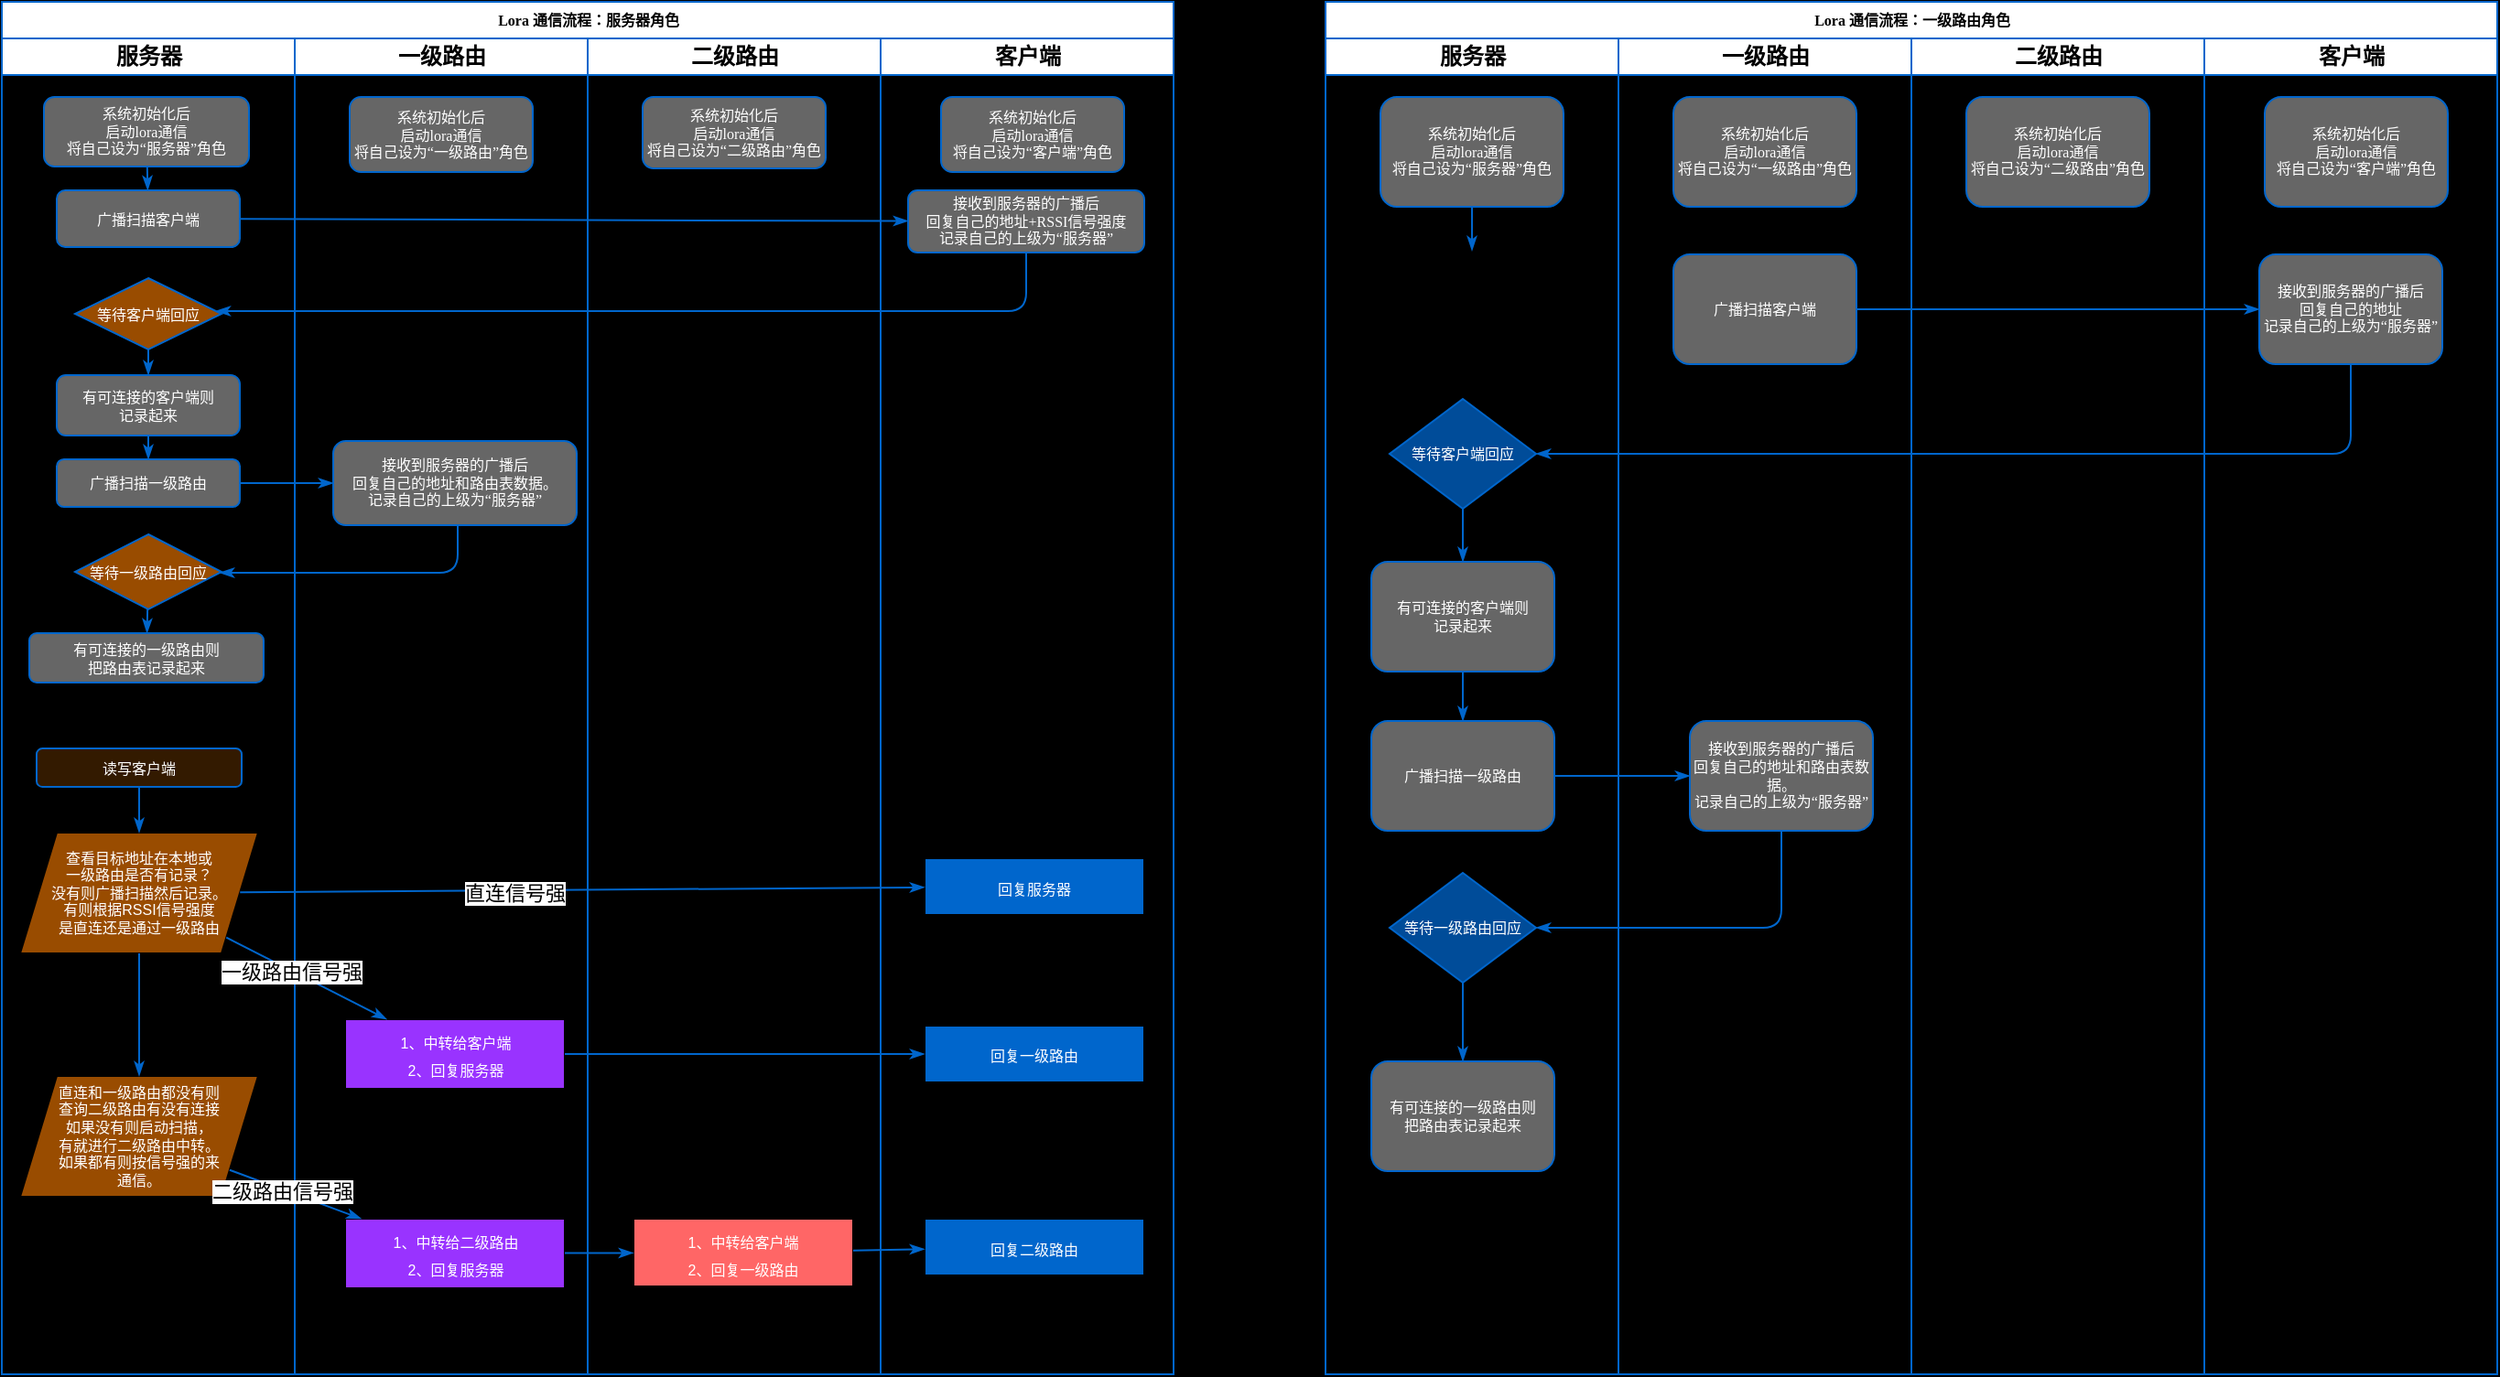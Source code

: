 <mxfile version="24.4.0" type="github">
  <diagram name="Page-1" id="74e2e168-ea6b-b213-b513-2b3c1d86103e">
    <mxGraphModel dx="1181" dy="654" grid="0" gridSize="10" guides="1" tooltips="1" connect="1" arrows="1" fold="1" page="1" pageScale="1" pageWidth="1654" pageHeight="1169" background="#000000" math="0" shadow="0">
      <root>
        <mxCell id="0" />
        <mxCell id="1" parent="0" />
        <mxCell id="77e6c97f196da883-1" value="Lora 通信流程：服务器角色" style="swimlane;html=1;childLayout=stackLayout;startSize=20;rounded=0;shadow=0;labelBackgroundColor=none;strokeWidth=1;fontFamily=Verdana;fontSize=8;align=center;strokeColor=#0066CC;" parent="1" vertex="1">
          <mxGeometry x="70" y="40" width="640" height="750" as="geometry" />
        </mxCell>
        <mxCell id="77e6c97f196da883-2" value="&lt;font color=&quot;#000000&quot;&gt;服务器&lt;/font&gt;" style="swimlane;html=1;startSize=20;strokeColor=#0066CC;fontColor=#FFFFFF;" parent="77e6c97f196da883-1" vertex="1">
          <mxGeometry y="20" width="160" height="730" as="geometry" />
        </mxCell>
        <mxCell id="77e6c97f196da883-8" value="系统初始化后&lt;div&gt;启动lora通信&lt;/div&gt;&lt;div&gt;将自己设为“服务器”角色&lt;/div&gt;" style="rounded=1;whiteSpace=wrap;html=1;shadow=0;labelBackgroundColor=none;strokeWidth=1;fontFamily=Verdana;fontSize=8;align=center;strokeColor=#0066CC;fillColor=#666666;fontColor=#FFFFFF;" parent="77e6c97f196da883-2" vertex="1">
          <mxGeometry x="23" y="32" width="112" height="38" as="geometry" />
        </mxCell>
        <mxCell id="77e6c97f196da883-26" style="rounded=1;html=1;labelBackgroundColor=none;startArrow=none;startFill=0;startSize=5;endArrow=classicThin;endFill=1;endSize=5;jettySize=auto;orthogonalLoop=1;strokeWidth=1;fontFamily=Verdana;fontSize=8;strokeColor=#0066CC;" parent="77e6c97f196da883-2" source="77e6c97f196da883-8" target="rvzNmCv426vPERhAY20t-1" edge="1">
          <mxGeometry relative="1" as="geometry">
            <mxPoint x="80" y="116.0" as="targetPoint" />
          </mxGeometry>
        </mxCell>
        <mxCell id="rvzNmCv426vPERhAY20t-1" value="广播扫描&lt;span style=&quot;background-color: initial;&quot;&gt;客户端&lt;/span&gt;" style="rounded=1;whiteSpace=wrap;html=1;shadow=0;labelBackgroundColor=none;strokeWidth=1;fontFamily=Verdana;fontSize=8;align=center;strokeColor=#0066CC;fillColor=#666666;fontColor=#FFFFFF;" vertex="1" parent="77e6c97f196da883-2">
          <mxGeometry x="30" y="83" width="100" height="31" as="geometry" />
        </mxCell>
        <mxCell id="77e6c97f196da883-13" value="等待客户端回应" style="rhombus;whiteSpace=wrap;html=1;rounded=0;shadow=0;labelBackgroundColor=none;strokeWidth=1;fontFamily=Verdana;fontSize=8;align=center;strokeColor=#0066CC;fillColor=#994C00;fontColor=#FFFFFF;" parent="77e6c97f196da883-2" vertex="1">
          <mxGeometry x="40" y="131" width="80" height="39" as="geometry" />
        </mxCell>
        <mxCell id="rvzNmCv426vPERhAY20t-4" value="有可连接的客户端则&lt;div&gt;记录起来&lt;/div&gt;" style="rounded=1;whiteSpace=wrap;html=1;shadow=0;labelBackgroundColor=none;strokeWidth=1;fontFamily=Verdana;fontSize=8;align=center;strokeColor=#0066CC;fillColor=#666666;fontColor=#FFFFFF;" vertex="1" parent="77e6c97f196da883-2">
          <mxGeometry x="30" y="184" width="100" height="33" as="geometry" />
        </mxCell>
        <mxCell id="rvzNmCv426vPERhAY20t-5" style="rounded=1;html=1;labelBackgroundColor=none;startArrow=none;startFill=0;startSize=5;endArrow=classicThin;endFill=1;endSize=5;jettySize=auto;orthogonalLoop=1;strokeWidth=1;fontFamily=Verdana;fontSize=8;strokeColor=#0066CC;" edge="1" parent="77e6c97f196da883-2" source="77e6c97f196da883-13" target="rvzNmCv426vPERhAY20t-4">
          <mxGeometry relative="1" as="geometry">
            <mxPoint x="74.66" y="269" as="sourcePoint" />
            <mxPoint x="74.66" y="293.0" as="targetPoint" />
          </mxGeometry>
        </mxCell>
        <mxCell id="rvzNmCv426vPERhAY20t-9" value="广播&lt;span style=&quot;background-color: initial;&quot;&gt;扫描一级路由&lt;/span&gt;" style="rounded=1;whiteSpace=wrap;html=1;shadow=0;labelBackgroundColor=none;strokeWidth=1;fontFamily=Verdana;fontSize=8;align=center;strokeColor=#0066CC;fillColor=#666666;fontColor=#FFFFFF;" vertex="1" parent="77e6c97f196da883-2">
          <mxGeometry x="30" y="230" width="100" height="26" as="geometry" />
        </mxCell>
        <mxCell id="rvzNmCv426vPERhAY20t-11" style="rounded=1;html=1;labelBackgroundColor=none;startArrow=none;startFill=0;startSize=5;endArrow=classicThin;endFill=1;endSize=5;jettySize=auto;orthogonalLoop=1;strokeWidth=1;fontFamily=Verdana;fontSize=8;strokeColor=#0066CC;" edge="1" parent="77e6c97f196da883-2" source="rvzNmCv426vPERhAY20t-4" target="rvzNmCv426vPERhAY20t-9">
          <mxGeometry relative="1" as="geometry">
            <mxPoint x="85" y="267" as="sourcePoint" />
            <mxPoint x="86" y="306" as="targetPoint" />
          </mxGeometry>
        </mxCell>
        <mxCell id="rvzNmCv426vPERhAY20t-15" value="等待一级路由回应" style="rhombus;whiteSpace=wrap;html=1;rounded=0;shadow=0;labelBackgroundColor=none;strokeWidth=1;fontFamily=Verdana;fontSize=8;align=center;strokeColor=#0066CC;fillColor=#994C00;fontColor=#FFFFFF;" vertex="1" parent="77e6c97f196da883-2">
          <mxGeometry x="40" y="271" width="80" height="41" as="geometry" />
        </mxCell>
        <mxCell id="rvzNmCv426vPERhAY20t-16" value="有可连接的一级路由则&lt;div&gt;把路由表记录起来&lt;/div&gt;" style="rounded=1;whiteSpace=wrap;html=1;shadow=0;labelBackgroundColor=none;strokeWidth=1;fontFamily=Verdana;fontSize=8;align=center;strokeColor=#0066CC;fillColor=#666666;fontColor=#FFFFFF;" vertex="1" parent="77e6c97f196da883-2">
          <mxGeometry x="15" y="325" width="128" height="27" as="geometry" />
        </mxCell>
        <mxCell id="rvzNmCv426vPERhAY20t-17" style="rounded=1;html=1;labelBackgroundColor=none;startArrow=none;startFill=0;startSize=5;endArrow=classicThin;endFill=1;endSize=5;jettySize=auto;orthogonalLoop=1;strokeWidth=1;fontFamily=Verdana;fontSize=8;strokeColor=#0066CC;" edge="1" parent="77e6c97f196da883-2" source="rvzNmCv426vPERhAY20t-15" target="rvzNmCv426vPERhAY20t-16">
          <mxGeometry relative="1" as="geometry">
            <mxPoint x="93" y="522" as="sourcePoint" />
            <mxPoint x="93" y="549" as="targetPoint" />
          </mxGeometry>
        </mxCell>
        <mxCell id="rvzNmCv426vPERhAY20t-44" value="读写客户端" style="rounded=1;whiteSpace=wrap;html=1;shadow=0;labelBackgroundColor=none;strokeWidth=1;fontFamily=Verdana;fontSize=8;align=center;strokeColor=#0066CC;fillColor=#331A00;fontColor=#FFFFFF;" vertex="1" parent="77e6c97f196da883-2">
          <mxGeometry x="19" y="388" width="112" height="21" as="geometry" />
        </mxCell>
        <mxCell id="rvzNmCv426vPERhAY20t-59" value="" style="edgeStyle=orthogonalEdgeStyle;rounded=0;orthogonalLoop=1;jettySize=auto;html=1;" edge="1" parent="77e6c97f196da883-2" source="rvzNmCv426vPERhAY20t-46" target="rvzNmCv426vPERhAY20t-58">
          <mxGeometry relative="1" as="geometry" />
        </mxCell>
        <mxCell id="rvzNmCv426vPERhAY20t-46" value="查看目标地址在本地或&lt;div&gt;一级路由&lt;span style=&quot;background-color: initial;&quot;&gt;是否有记录？&lt;/span&gt;&lt;div&gt;&lt;div&gt;没有则广播扫描然后记录。&lt;/div&gt;&lt;div&gt;有则根据RSSI信号强度&lt;/div&gt;&lt;div&gt;是直连还是通过一级路由&lt;/div&gt;&lt;/div&gt;&lt;/div&gt;" style="shape=parallelogram;perimeter=parallelogramPerimeter;whiteSpace=wrap;html=1;fixedSize=1;fillColor=#994C00;fontColor=#FFFFFF;fontSize=8;" vertex="1" parent="77e6c97f196da883-2">
          <mxGeometry x="10" y="434" width="130" height="66" as="geometry" />
        </mxCell>
        <mxCell id="rvzNmCv426vPERhAY20t-47" style="rounded=1;html=1;labelBackgroundColor=none;startArrow=none;startFill=0;startSize=5;endArrow=classicThin;endFill=1;endSize=5;jettySize=auto;orthogonalLoop=1;strokeWidth=1;fontFamily=Verdana;fontSize=8;strokeColor=#0066CC;" edge="1" parent="77e6c97f196da883-2" source="rvzNmCv426vPERhAY20t-44" target="rvzNmCv426vPERhAY20t-46">
          <mxGeometry relative="1" as="geometry">
            <mxPoint x="90" y="227" as="sourcePoint" />
            <mxPoint x="92" y="261" as="targetPoint" />
          </mxGeometry>
        </mxCell>
        <mxCell id="rvzNmCv426vPERhAY20t-58" value="直连和一级路由都没有则&lt;div&gt;查询二级路由有没有连接&lt;/div&gt;&lt;div&gt;如果没有则启动扫描，&lt;/div&gt;&lt;div&gt;有就进行二级路由中转。&lt;/div&gt;&lt;div&gt;如果都有则按信号强的来&lt;/div&gt;&lt;div&gt;通信。&lt;/div&gt;" style="shape=parallelogram;perimeter=parallelogramPerimeter;whiteSpace=wrap;html=1;fixedSize=1;fillColor=#994C00;fontColor=#FFFFFF;fontSize=8;" vertex="1" parent="77e6c97f196da883-2">
          <mxGeometry x="10" y="567" width="130" height="66" as="geometry" />
        </mxCell>
        <mxCell id="rvzNmCv426vPERhAY20t-60" style="rounded=1;html=1;labelBackgroundColor=none;startArrow=none;startFill=0;startSize=5;endArrow=classicThin;endFill=1;endSize=5;jettySize=auto;orthogonalLoop=1;strokeWidth=1;fontFamily=Verdana;fontSize=8;strokeColor=#0066CC;exitX=0.5;exitY=1;exitDx=0;exitDy=0;" edge="1" parent="77e6c97f196da883-2" source="rvzNmCv426vPERhAY20t-46" target="rvzNmCv426vPERhAY20t-58">
          <mxGeometry relative="1" as="geometry">
            <mxPoint x="85" y="419" as="sourcePoint" />
            <mxPoint x="85" y="444" as="targetPoint" />
          </mxGeometry>
        </mxCell>
        <mxCell id="77e6c97f196da883-3" value="一级路由" style="swimlane;html=1;startSize=20;strokeColor=#0066CC;" parent="77e6c97f196da883-1" vertex="1">
          <mxGeometry x="160" y="20" width="160" height="730" as="geometry" />
        </mxCell>
        <mxCell id="rvzNmCv426vPERhAY20t-6" value="系统初始化后&lt;div&gt;启动lora通信&lt;/div&gt;&lt;div&gt;将自己设为“一级路由”角色&lt;/div&gt;" style="rounded=1;whiteSpace=wrap;html=1;shadow=0;labelBackgroundColor=none;strokeWidth=1;fontFamily=Verdana;fontSize=8;align=center;strokeColor=#0066CC;fillColor=#666666;fontColor=#FFFFFF;" vertex="1" parent="77e6c97f196da883-3">
          <mxGeometry x="30" y="32" width="100" height="41" as="geometry" />
        </mxCell>
        <mxCell id="rvzNmCv426vPERhAY20t-43" style="edgeStyle=orthogonalEdgeStyle;rounded=0;orthogonalLoop=1;jettySize=auto;html=1;" edge="1" parent="77e6c97f196da883-3" source="rvzNmCv426vPERhAY20t-12">
          <mxGeometry relative="1" as="geometry">
            <mxPoint x="152.429" y="250" as="targetPoint" />
          </mxGeometry>
        </mxCell>
        <mxCell id="rvzNmCv426vPERhAY20t-12" value="接收到服务器的广播后&lt;div&gt;回复自己的地址和路由表数据。&lt;/div&gt;&lt;div&gt;记录自己的上级为“服务器”&lt;/div&gt;" style="rounded=1;whiteSpace=wrap;html=1;shadow=0;labelBackgroundColor=none;strokeWidth=1;fontFamily=Verdana;fontSize=8;align=center;strokeColor=#0066CC;fillColor=#666666;fontColor=#FFFFFF;" vertex="1" parent="77e6c97f196da883-3">
          <mxGeometry x="21" y="220" width="133" height="46" as="geometry" />
        </mxCell>
        <mxCell id="rvzNmCv426vPERhAY20t-51" value="&lt;font color=&quot;#ffffff&quot;&gt;&lt;span style=&quot;font-size: 8px;&quot;&gt;1、中转给客户端&lt;/span&gt;&lt;/font&gt;&lt;div&gt;&lt;font color=&quot;#ffffff&quot;&gt;&lt;span style=&quot;font-size: 8px;&quot;&gt;2、回复服务器&lt;/span&gt;&lt;/font&gt;&lt;/div&gt;" style="rounded=0;whiteSpace=wrap;html=1;fillColor=#9933FF;" vertex="1" parent="77e6c97f196da883-3">
          <mxGeometry x="27.5" y="536" width="120" height="38" as="geometry" />
        </mxCell>
        <mxCell id="rvzNmCv426vPERhAY20t-61" value="&lt;font color=&quot;#ffffff&quot;&gt;&lt;span style=&quot;font-size: 8px;&quot;&gt;1、中转给二级路由&lt;/span&gt;&lt;/font&gt;&lt;div&gt;&lt;font color=&quot;#ffffff&quot;&gt;&lt;span style=&quot;font-size: 8px;&quot;&gt;2、回复服务器&lt;/span&gt;&lt;/font&gt;&lt;/div&gt;" style="rounded=0;whiteSpace=wrap;html=1;fillColor=#9933FF;" vertex="1" parent="77e6c97f196da883-3">
          <mxGeometry x="27.5" y="645" width="120" height="38" as="geometry" />
        </mxCell>
        <mxCell id="77e6c97f196da883-4" value="二级路由" style="swimlane;html=1;startSize=20;strokeColor=#0066CC;" parent="77e6c97f196da883-1" vertex="1">
          <mxGeometry x="320" y="20" width="160" height="730" as="geometry" />
        </mxCell>
        <mxCell id="rvzNmCv426vPERhAY20t-7" value="系统初始化后&lt;div&gt;启动lora通信&lt;/div&gt;&lt;div&gt;将自己设为“二级路由”角色&lt;/div&gt;" style="rounded=1;whiteSpace=wrap;html=1;shadow=0;labelBackgroundColor=none;strokeWidth=1;fontFamily=Verdana;fontSize=8;align=center;strokeColor=#0066CC;fillColor=#666666;fontColor=#FFFFFF;" vertex="1" parent="77e6c97f196da883-4">
          <mxGeometry x="30" y="32" width="100" height="39" as="geometry" />
        </mxCell>
        <mxCell id="rvzNmCv426vPERhAY20t-66" value="&lt;font color=&quot;#ffffff&quot;&gt;&lt;span style=&quot;font-size: 8px;&quot;&gt;1、中转给客户端&lt;/span&gt;&lt;/font&gt;&lt;div&gt;&lt;font color=&quot;#ffffff&quot;&gt;&lt;span style=&quot;font-size: 8px;&quot;&gt;2、回复一级路由&lt;/span&gt;&lt;/font&gt;&lt;/div&gt;" style="rounded=0;whiteSpace=wrap;html=1;fillColor=#FF6666;" vertex="1" parent="77e6c97f196da883-4">
          <mxGeometry x="25" y="645" width="120" height="37" as="geometry" />
        </mxCell>
        <mxCell id="77e6c97f196da883-5" value="客户端" style="swimlane;html=1;startSize=20;strokeColor=#0066CC;" parent="77e6c97f196da883-1" vertex="1">
          <mxGeometry x="480" y="20" width="160" height="730" as="geometry" />
        </mxCell>
        <mxCell id="rvzNmCv426vPERhAY20t-2" value="接收到服务器的广播后&lt;div&gt;回复自己的地址+RSSI信号强度&lt;/div&gt;&lt;div&gt;记录自己的上级为“服务器”&lt;/div&gt;" style="rounded=1;whiteSpace=wrap;html=1;shadow=0;labelBackgroundColor=none;strokeWidth=1;fontFamily=Verdana;fontSize=8;align=center;strokeColor=#0066CC;fillColor=#666666;fontColor=#FFFFFF;" vertex="1" parent="77e6c97f196da883-5">
          <mxGeometry x="15" y="83" width="129" height="34" as="geometry" />
        </mxCell>
        <mxCell id="rvzNmCv426vPERhAY20t-8" value="系统初始化后&lt;div&gt;启动lora通信&lt;/div&gt;&lt;div&gt;将自己设为“客户端”角色&lt;/div&gt;" style="rounded=1;whiteSpace=wrap;html=1;shadow=0;labelBackgroundColor=none;strokeWidth=1;fontFamily=Verdana;fontSize=8;align=center;strokeColor=#0066CC;fillColor=#666666;fontColor=#FFFFFF;" vertex="1" parent="77e6c97f196da883-5">
          <mxGeometry x="33" y="32" width="100" height="41" as="geometry" />
        </mxCell>
        <mxCell id="rvzNmCv426vPERhAY20t-48" value="&lt;font style=&quot;font-size: 8px;&quot; color=&quot;#ffffff&quot;&gt;回复服务器&lt;/font&gt;" style="rounded=0;whiteSpace=wrap;html=1;fillColor=#0066CC;" vertex="1" parent="77e6c97f196da883-5">
          <mxGeometry x="24" y="448" width="120" height="31" as="geometry" />
        </mxCell>
        <mxCell id="rvzNmCv426vPERhAY20t-55" value="&lt;font style=&quot;font-size: 8px;&quot; color=&quot;#ffffff&quot;&gt;回复一级路由&lt;/font&gt;" style="rounded=0;whiteSpace=wrap;html=1;fillColor=#0066CC;" vertex="1" parent="77e6c97f196da883-5">
          <mxGeometry x="24" y="539.5" width="120" height="31" as="geometry" />
        </mxCell>
        <mxCell id="rvzNmCv426vPERhAY20t-64" value="&lt;font style=&quot;font-size: 8px;&quot; color=&quot;#ffffff&quot;&gt;回复二级路由&lt;/font&gt;" style="rounded=0;whiteSpace=wrap;html=1;fillColor=#0066CC;" vertex="1" parent="77e6c97f196da883-5">
          <mxGeometry x="24" y="645" width="120" height="31" as="geometry" />
        </mxCell>
        <mxCell id="rvzNmCv426vPERhAY20t-3" style="rounded=1;html=1;labelBackgroundColor=none;startArrow=none;startFill=0;startSize=5;endArrow=classicThin;endFill=1;endSize=5;jettySize=auto;orthogonalLoop=1;strokeWidth=1;fontFamily=Verdana;fontSize=8;strokeColor=#0066CC;" edge="1" parent="77e6c97f196da883-1" source="rvzNmCv426vPERhAY20t-1" target="rvzNmCv426vPERhAY20t-2">
          <mxGeometry relative="1" as="geometry">
            <mxPoint x="228" y="167.66" as="sourcePoint" />
            <mxPoint x="298" y="167.66" as="targetPoint" />
          </mxGeometry>
        </mxCell>
        <mxCell id="77e6c97f196da883-33" style="edgeStyle=orthogonalEdgeStyle;rounded=1;html=1;labelBackgroundColor=none;startArrow=none;startFill=0;startSize=5;endArrow=classicThin;endFill=1;endSize=5;jettySize=auto;orthogonalLoop=1;strokeWidth=1;fontFamily=Verdana;fontSize=8;strokeColor=#0066CC;" parent="77e6c97f196da883-1" source="rvzNmCv426vPERhAY20t-2" target="77e6c97f196da883-13" edge="1">
          <mxGeometry relative="1" as="geometry">
            <mxPoint x="202.24" y="329" as="sourcePoint" />
            <mxPoint x="597.24" y="351" as="targetPoint" />
            <Array as="points">
              <mxPoint x="560" y="169" />
            </Array>
          </mxGeometry>
        </mxCell>
        <mxCell id="rvzNmCv426vPERhAY20t-13" style="rounded=1;html=1;labelBackgroundColor=none;startArrow=none;startFill=0;startSize=5;endArrow=classicThin;endFill=1;endSize=5;jettySize=auto;orthogonalLoop=1;strokeWidth=1;fontFamily=Verdana;fontSize=8;strokeColor=#0066CC;" edge="1" parent="77e6c97f196da883-1" source="rvzNmCv426vPERhAY20t-9" target="rvzNmCv426vPERhAY20t-12">
          <mxGeometry relative="1" as="geometry">
            <mxPoint x="85" y="287" as="sourcePoint" />
            <mxPoint x="85" y="316" as="targetPoint" />
          </mxGeometry>
        </mxCell>
        <mxCell id="rvzNmCv426vPERhAY20t-14" style="edgeStyle=orthogonalEdgeStyle;rounded=1;html=1;labelBackgroundColor=none;startArrow=none;startFill=0;startSize=5;endArrow=classicThin;endFill=1;endSize=5;jettySize=auto;orthogonalLoop=1;strokeWidth=1;fontFamily=Verdana;fontSize=8;strokeColor=#0066CC;" edge="1" parent="77e6c97f196da883-1" source="rvzNmCv426vPERhAY20t-12" target="rvzNmCv426vPERhAY20t-15">
          <mxGeometry relative="1" as="geometry">
            <mxPoint x="561" y="483" as="sourcePoint" />
            <mxPoint x="190" y="566" as="targetPoint" />
            <Array as="points">
              <mxPoint x="249" y="312" />
            </Array>
          </mxGeometry>
        </mxCell>
        <mxCell id="rvzNmCv426vPERhAY20t-49" style="rounded=1;html=1;labelBackgroundColor=none;startArrow=none;startFill=0;startSize=5;endArrow=classicThin;endFill=1;endSize=5;jettySize=auto;orthogonalLoop=1;strokeWidth=1;fontFamily=Verdana;fontSize=8;strokeColor=#0066CC;" edge="1" parent="77e6c97f196da883-1" source="rvzNmCv426vPERhAY20t-46" target="rvzNmCv426vPERhAY20t-48">
          <mxGeometry relative="1" as="geometry">
            <mxPoint x="85" y="439" as="sourcePoint" />
            <mxPoint x="85" y="464" as="targetPoint" />
          </mxGeometry>
        </mxCell>
        <mxCell id="rvzNmCv426vPERhAY20t-50" value="直连信号强" style="edgeLabel;html=1;align=center;verticalAlign=middle;resizable=0;points=[];" vertex="1" connectable="0" parent="rvzNmCv426vPERhAY20t-49">
          <mxGeometry x="-0.201" y="-1" relative="1" as="geometry">
            <mxPoint as="offset" />
          </mxGeometry>
        </mxCell>
        <mxCell id="rvzNmCv426vPERhAY20t-52" style="rounded=1;html=1;labelBackgroundColor=none;startArrow=none;startFill=0;startSize=5;endArrow=classicThin;endFill=1;endSize=5;jettySize=auto;orthogonalLoop=1;strokeWidth=1;fontFamily=Verdana;fontSize=8;strokeColor=#0066CC;" edge="1" parent="77e6c97f196da883-1" source="rvzNmCv426vPERhAY20t-46" target="rvzNmCv426vPERhAY20t-51">
          <mxGeometry relative="1" as="geometry">
            <mxPoint x="30" y="600" as="sourcePoint" />
            <mxPoint x="404" y="597" as="targetPoint" />
          </mxGeometry>
        </mxCell>
        <mxCell id="rvzNmCv426vPERhAY20t-53" value="一级路由信号强" style="edgeLabel;html=1;align=center;verticalAlign=middle;resizable=0;points=[];" vertex="1" connectable="0" parent="rvzNmCv426vPERhAY20t-52">
          <mxGeometry x="-0.201" y="-1" relative="1" as="geometry">
            <mxPoint as="offset" />
          </mxGeometry>
        </mxCell>
        <mxCell id="rvzNmCv426vPERhAY20t-56" style="rounded=1;html=1;labelBackgroundColor=none;startArrow=none;startFill=0;startSize=5;endArrow=classicThin;endFill=1;endSize=5;jettySize=auto;orthogonalLoop=1;strokeWidth=1;fontFamily=Verdana;fontSize=8;strokeColor=#0066CC;" edge="1" parent="77e6c97f196da883-1" source="rvzNmCv426vPERhAY20t-51" target="rvzNmCv426vPERhAY20t-55">
          <mxGeometry relative="1" as="geometry">
            <mxPoint x="350" y="565" as="sourcePoint" />
            <mxPoint x="443" y="611" as="targetPoint" />
          </mxGeometry>
        </mxCell>
        <mxCell id="rvzNmCv426vPERhAY20t-62" style="rounded=1;html=1;labelBackgroundColor=none;startArrow=none;startFill=0;startSize=5;endArrow=classicThin;endFill=1;endSize=5;jettySize=auto;orthogonalLoop=1;strokeWidth=1;fontFamily=Verdana;fontSize=8;strokeColor=#0066CC;" edge="1" parent="77e6c97f196da883-1" target="rvzNmCv426vPERhAY20t-61" source="rvzNmCv426vPERhAY20t-58">
          <mxGeometry relative="1" as="geometry">
            <mxPoint x="123" y="620" as="sourcePoint" />
            <mxPoint x="404" y="706" as="targetPoint" />
          </mxGeometry>
        </mxCell>
        <mxCell id="rvzNmCv426vPERhAY20t-63" value="二级路由信号强" style="edgeLabel;html=1;align=center;verticalAlign=middle;resizable=0;points=[];" vertex="1" connectable="0" parent="rvzNmCv426vPERhAY20t-62">
          <mxGeometry x="-0.201" y="-1" relative="1" as="geometry">
            <mxPoint as="offset" />
          </mxGeometry>
        </mxCell>
        <mxCell id="rvzNmCv426vPERhAY20t-67" style="rounded=1;html=1;labelBackgroundColor=none;startArrow=none;startFill=0;startSize=5;endArrow=classicThin;endFill=1;endSize=5;jettySize=auto;orthogonalLoop=1;strokeWidth=1;fontFamily=Verdana;fontSize=8;strokeColor=#0066CC;" edge="1" parent="77e6c97f196da883-1" target="rvzNmCv426vPERhAY20t-66" source="rvzNmCv426vPERhAY20t-61">
          <mxGeometry relative="1" as="geometry">
            <mxPoint x="377" y="733" as="sourcePoint" />
            <mxPoint x="284" y="716.5" as="targetPoint" />
          </mxGeometry>
        </mxCell>
        <mxCell id="rvzNmCv426vPERhAY20t-65" style="rounded=1;html=1;labelBackgroundColor=none;startArrow=none;startFill=0;startSize=5;endArrow=classicThin;endFill=1;endSize=5;jettySize=auto;orthogonalLoop=1;strokeWidth=1;fontFamily=Verdana;fontSize=8;strokeColor=#0066CC;" edge="1" parent="77e6c97f196da883-1" target="rvzNmCv426vPERhAY20t-64" source="rvzNmCv426vPERhAY20t-66">
          <mxGeometry relative="1" as="geometry">
            <mxPoint x="536" y="724" as="sourcePoint" />
            <mxPoint x="443" y="707.5" as="targetPoint" />
          </mxGeometry>
        </mxCell>
        <mxCell id="rvzNmCv426vPERhAY20t-18" value="Lora 通信流程：一级路由角色" style="swimlane;html=1;childLayout=stackLayout;startSize=20;rounded=0;shadow=0;labelBackgroundColor=none;strokeWidth=1;fontFamily=Verdana;fontSize=8;align=center;strokeColor=#0066CC;" vertex="1" parent="1">
          <mxGeometry x="793" y="40" width="640" height="750" as="geometry" />
        </mxCell>
        <mxCell id="rvzNmCv426vPERhAY20t-19" value="&lt;font color=&quot;#000000&quot;&gt;服务器&lt;/font&gt;" style="swimlane;html=1;startSize=20;strokeColor=#0066CC;fontColor=#FFFFFF;" vertex="1" parent="rvzNmCv426vPERhAY20t-18">
          <mxGeometry y="20" width="160" height="730" as="geometry" />
        </mxCell>
        <mxCell id="rvzNmCv426vPERhAY20t-20" value="系统初始化后&lt;div&gt;启动lora通信&lt;/div&gt;&lt;div&gt;将自己设为“服务器”角色&lt;/div&gt;" style="rounded=1;whiteSpace=wrap;html=1;shadow=0;labelBackgroundColor=none;strokeWidth=1;fontFamily=Verdana;fontSize=8;align=center;strokeColor=#0066CC;fillColor=#666666;fontColor=#FFFFFF;" vertex="1" parent="rvzNmCv426vPERhAY20t-19">
          <mxGeometry x="30" y="32" width="100" height="60" as="geometry" />
        </mxCell>
        <mxCell id="rvzNmCv426vPERhAY20t-21" style="rounded=1;html=1;labelBackgroundColor=none;startArrow=none;startFill=0;startSize=5;endArrow=classicThin;endFill=1;endSize=5;jettySize=auto;orthogonalLoop=1;strokeWidth=1;fontFamily=Verdana;fontSize=8;strokeColor=#0066CC;" edge="1" parent="rvzNmCv426vPERhAY20t-19" source="rvzNmCv426vPERhAY20t-20">
          <mxGeometry relative="1" as="geometry">
            <mxPoint x="80" y="116.0" as="targetPoint" />
          </mxGeometry>
        </mxCell>
        <mxCell id="rvzNmCv426vPERhAY20t-23" value="等待客户端回应" style="rhombus;whiteSpace=wrap;html=1;rounded=0;shadow=0;labelBackgroundColor=none;strokeWidth=1;fontFamily=Verdana;fontSize=8;align=center;strokeColor=#0066CC;fillColor=#004C99;fontColor=#FFFFFF;" vertex="1" parent="rvzNmCv426vPERhAY20t-19">
          <mxGeometry x="35" y="197" width="80" height="60" as="geometry" />
        </mxCell>
        <mxCell id="rvzNmCv426vPERhAY20t-24" value="有可连接的客户端则&lt;div&gt;记录起来&lt;/div&gt;" style="rounded=1;whiteSpace=wrap;html=1;shadow=0;labelBackgroundColor=none;strokeWidth=1;fontFamily=Verdana;fontSize=8;align=center;strokeColor=#0066CC;fillColor=#666666;fontColor=#FFFFFF;" vertex="1" parent="rvzNmCv426vPERhAY20t-19">
          <mxGeometry x="25" y="286" width="100" height="60" as="geometry" />
        </mxCell>
        <mxCell id="rvzNmCv426vPERhAY20t-25" style="rounded=1;html=1;labelBackgroundColor=none;startArrow=none;startFill=0;startSize=5;endArrow=classicThin;endFill=1;endSize=5;jettySize=auto;orthogonalLoop=1;strokeWidth=1;fontFamily=Verdana;fontSize=8;strokeColor=#0066CC;" edge="1" parent="rvzNmCv426vPERhAY20t-19" source="rvzNmCv426vPERhAY20t-23" target="rvzNmCv426vPERhAY20t-24">
          <mxGeometry relative="1" as="geometry">
            <mxPoint x="74.66" y="269" as="sourcePoint" />
            <mxPoint x="74.66" y="293.0" as="targetPoint" />
          </mxGeometry>
        </mxCell>
        <mxCell id="rvzNmCv426vPERhAY20t-26" value="广播&lt;span style=&quot;background-color: initial;&quot;&gt;扫描一级路由&lt;/span&gt;" style="rounded=1;whiteSpace=wrap;html=1;shadow=0;labelBackgroundColor=none;strokeWidth=1;fontFamily=Verdana;fontSize=8;align=center;strokeColor=#0066CC;fillColor=#666666;fontColor=#FFFFFF;" vertex="1" parent="rvzNmCv426vPERhAY20t-19">
          <mxGeometry x="25" y="373" width="100" height="60" as="geometry" />
        </mxCell>
        <mxCell id="rvzNmCv426vPERhAY20t-27" style="rounded=1;html=1;labelBackgroundColor=none;startArrow=none;startFill=0;startSize=5;endArrow=classicThin;endFill=1;endSize=5;jettySize=auto;orthogonalLoop=1;strokeWidth=1;fontFamily=Verdana;fontSize=8;strokeColor=#0066CC;" edge="1" parent="rvzNmCv426vPERhAY20t-19" source="rvzNmCv426vPERhAY20t-24" target="rvzNmCv426vPERhAY20t-26">
          <mxGeometry relative="1" as="geometry">
            <mxPoint x="85" y="267" as="sourcePoint" />
            <mxPoint x="86" y="306" as="targetPoint" />
          </mxGeometry>
        </mxCell>
        <mxCell id="rvzNmCv426vPERhAY20t-28" value="等待一级路由回应" style="rhombus;whiteSpace=wrap;html=1;rounded=0;shadow=0;labelBackgroundColor=none;strokeWidth=1;fontFamily=Verdana;fontSize=8;align=center;strokeColor=#0066CC;fillColor=#004C99;fontColor=#FFFFFF;" vertex="1" parent="rvzNmCv426vPERhAY20t-19">
          <mxGeometry x="35" y="456" width="80" height="60" as="geometry" />
        </mxCell>
        <mxCell id="rvzNmCv426vPERhAY20t-29" value="有可连接的一级路由则&lt;div&gt;把路由表记录起来&lt;/div&gt;" style="rounded=1;whiteSpace=wrap;html=1;shadow=0;labelBackgroundColor=none;strokeWidth=1;fontFamily=Verdana;fontSize=8;align=center;strokeColor=#0066CC;fillColor=#666666;fontColor=#FFFFFF;" vertex="1" parent="rvzNmCv426vPERhAY20t-19">
          <mxGeometry x="25" y="559" width="100" height="60" as="geometry" />
        </mxCell>
        <mxCell id="rvzNmCv426vPERhAY20t-30" style="rounded=1;html=1;labelBackgroundColor=none;startArrow=none;startFill=0;startSize=5;endArrow=classicThin;endFill=1;endSize=5;jettySize=auto;orthogonalLoop=1;strokeWidth=1;fontFamily=Verdana;fontSize=8;strokeColor=#0066CC;" edge="1" parent="rvzNmCv426vPERhAY20t-19" source="rvzNmCv426vPERhAY20t-28" target="rvzNmCv426vPERhAY20t-29">
          <mxGeometry relative="1" as="geometry">
            <mxPoint x="93" y="522" as="sourcePoint" />
            <mxPoint x="93" y="549" as="targetPoint" />
          </mxGeometry>
        </mxCell>
        <mxCell id="rvzNmCv426vPERhAY20t-31" value="一级路由" style="swimlane;html=1;startSize=20;strokeColor=#0066CC;" vertex="1" parent="rvzNmCv426vPERhAY20t-18">
          <mxGeometry x="160" y="20" width="160" height="730" as="geometry" />
        </mxCell>
        <mxCell id="rvzNmCv426vPERhAY20t-32" value="系统初始化后&lt;div&gt;启动lora通信&lt;/div&gt;&lt;div&gt;将自己设为“一级路由”角色&lt;/div&gt;" style="rounded=1;whiteSpace=wrap;html=1;shadow=0;labelBackgroundColor=none;strokeWidth=1;fontFamily=Verdana;fontSize=8;align=center;strokeColor=#0066CC;fillColor=#666666;fontColor=#FFFFFF;" vertex="1" parent="rvzNmCv426vPERhAY20t-31">
          <mxGeometry x="30" y="32" width="100" height="60" as="geometry" />
        </mxCell>
        <mxCell id="rvzNmCv426vPERhAY20t-33" value="接收到服务器的广播后&lt;div&gt;回复自己的地址和路由表数据。&lt;/div&gt;&lt;div&gt;记录自己的上级为“服务器”&lt;/div&gt;" style="rounded=1;whiteSpace=wrap;html=1;shadow=0;labelBackgroundColor=none;strokeWidth=1;fontFamily=Verdana;fontSize=8;align=center;strokeColor=#0066CC;fillColor=#666666;fontColor=#FFFFFF;" vertex="1" parent="rvzNmCv426vPERhAY20t-31">
          <mxGeometry x="39" y="373" width="100" height="60" as="geometry" />
        </mxCell>
        <mxCell id="rvzNmCv426vPERhAY20t-22" value="广播扫描&lt;span style=&quot;background-color: initial;&quot;&gt;客户端&lt;/span&gt;" style="rounded=1;whiteSpace=wrap;html=1;shadow=0;labelBackgroundColor=none;strokeWidth=1;fontFamily=Verdana;fontSize=8;align=center;strokeColor=#0066CC;fillColor=#666666;fontColor=#FFFFFF;" vertex="1" parent="rvzNmCv426vPERhAY20t-31">
          <mxGeometry x="30" y="118" width="100" height="60" as="geometry" />
        </mxCell>
        <mxCell id="rvzNmCv426vPERhAY20t-34" value="二级路由" style="swimlane;html=1;startSize=20;strokeColor=#0066CC;" vertex="1" parent="rvzNmCv426vPERhAY20t-18">
          <mxGeometry x="320" y="20" width="160" height="730" as="geometry" />
        </mxCell>
        <mxCell id="rvzNmCv426vPERhAY20t-35" value="系统初始化后&lt;div&gt;启动lora通信&lt;/div&gt;&lt;div&gt;将自己设为“二级路由”角色&lt;/div&gt;" style="rounded=1;whiteSpace=wrap;html=1;shadow=0;labelBackgroundColor=none;strokeWidth=1;fontFamily=Verdana;fontSize=8;align=center;strokeColor=#0066CC;fillColor=#666666;fontColor=#FFFFFF;" vertex="1" parent="rvzNmCv426vPERhAY20t-34">
          <mxGeometry x="30" y="32" width="100" height="60" as="geometry" />
        </mxCell>
        <mxCell id="rvzNmCv426vPERhAY20t-36" value="客户端" style="swimlane;html=1;startSize=20;strokeColor=#0066CC;" vertex="1" parent="rvzNmCv426vPERhAY20t-18">
          <mxGeometry x="480" y="20" width="160" height="730" as="geometry" />
        </mxCell>
        <mxCell id="rvzNmCv426vPERhAY20t-37" value="接收到服务器的广播后&lt;div&gt;回复自己的地址&lt;/div&gt;&lt;div&gt;记录自己的上级为“服务器”&lt;/div&gt;" style="rounded=1;whiteSpace=wrap;html=1;shadow=0;labelBackgroundColor=none;strokeWidth=1;fontFamily=Verdana;fontSize=8;align=center;strokeColor=#0066CC;fillColor=#666666;fontColor=#FFFFFF;" vertex="1" parent="rvzNmCv426vPERhAY20t-36">
          <mxGeometry x="30" y="118" width="100" height="60" as="geometry" />
        </mxCell>
        <mxCell id="rvzNmCv426vPERhAY20t-38" value="系统初始化后&lt;div&gt;启动lora通信&lt;/div&gt;&lt;div&gt;将自己设为“客户端”角色&lt;/div&gt;" style="rounded=1;whiteSpace=wrap;html=1;shadow=0;labelBackgroundColor=none;strokeWidth=1;fontFamily=Verdana;fontSize=8;align=center;strokeColor=#0066CC;fillColor=#666666;fontColor=#FFFFFF;" vertex="1" parent="rvzNmCv426vPERhAY20t-36">
          <mxGeometry x="33" y="32" width="100" height="60" as="geometry" />
        </mxCell>
        <mxCell id="rvzNmCv426vPERhAY20t-39" style="edgeStyle=orthogonalEdgeStyle;rounded=1;html=1;labelBackgroundColor=none;startArrow=none;startFill=0;startSize=5;endArrow=classicThin;endFill=1;endSize=5;jettySize=auto;orthogonalLoop=1;strokeWidth=1;fontFamily=Verdana;fontSize=8;strokeColor=#0066CC;" edge="1" parent="rvzNmCv426vPERhAY20t-18" source="rvzNmCv426vPERhAY20t-22" target="rvzNmCv426vPERhAY20t-37">
          <mxGeometry relative="1" as="geometry">
            <mxPoint x="228" y="167.66" as="sourcePoint" />
            <mxPoint x="298" y="167.66" as="targetPoint" />
            <Array as="points" />
          </mxGeometry>
        </mxCell>
        <mxCell id="rvzNmCv426vPERhAY20t-40" style="edgeStyle=orthogonalEdgeStyle;rounded=1;html=1;labelBackgroundColor=none;startArrow=none;startFill=0;startSize=5;endArrow=classicThin;endFill=1;endSize=5;jettySize=auto;orthogonalLoop=1;strokeWidth=1;fontFamily=Verdana;fontSize=8;strokeColor=#0066CC;" edge="1" parent="rvzNmCv426vPERhAY20t-18" source="rvzNmCv426vPERhAY20t-37" target="rvzNmCv426vPERhAY20t-23">
          <mxGeometry relative="1" as="geometry">
            <mxPoint x="202.24" y="329" as="sourcePoint" />
            <mxPoint x="597.24" y="351" as="targetPoint" />
            <Array as="points">
              <mxPoint x="560" y="247" />
            </Array>
          </mxGeometry>
        </mxCell>
        <mxCell id="rvzNmCv426vPERhAY20t-41" style="rounded=1;html=1;labelBackgroundColor=none;startArrow=none;startFill=0;startSize=5;endArrow=classicThin;endFill=1;endSize=5;jettySize=auto;orthogonalLoop=1;strokeWidth=1;fontFamily=Verdana;fontSize=8;strokeColor=#0066CC;" edge="1" parent="rvzNmCv426vPERhAY20t-18" source="rvzNmCv426vPERhAY20t-26" target="rvzNmCv426vPERhAY20t-33">
          <mxGeometry relative="1" as="geometry">
            <mxPoint x="85" y="287" as="sourcePoint" />
            <mxPoint x="85" y="316" as="targetPoint" />
          </mxGeometry>
        </mxCell>
        <mxCell id="rvzNmCv426vPERhAY20t-42" style="edgeStyle=orthogonalEdgeStyle;rounded=1;html=1;labelBackgroundColor=none;startArrow=none;startFill=0;startSize=5;endArrow=classicThin;endFill=1;endSize=5;jettySize=auto;orthogonalLoop=1;strokeWidth=1;fontFamily=Verdana;fontSize=8;strokeColor=#0066CC;" edge="1" parent="rvzNmCv426vPERhAY20t-18" source="rvzNmCv426vPERhAY20t-33" target="rvzNmCv426vPERhAY20t-28">
          <mxGeometry relative="1" as="geometry">
            <mxPoint x="561" y="483" as="sourcePoint" />
            <mxPoint x="190" y="566" as="targetPoint" />
            <Array as="points">
              <mxPoint x="249" y="506" />
            </Array>
          </mxGeometry>
        </mxCell>
      </root>
    </mxGraphModel>
  </diagram>
</mxfile>
